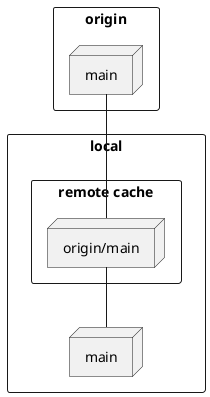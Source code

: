 @startuml name
rectangle "origin" {
    node main as github_main
}

rectangle "local" {
    rectangle "remote cache" {
        node "origin/main" as gh_main
    }
    node main
}

github_main -- gh_main
gh_main -- main


@enduml